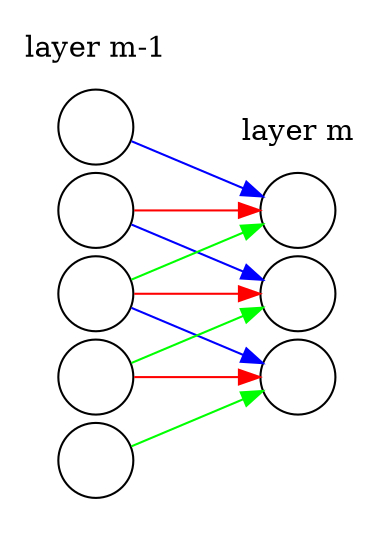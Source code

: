 digraph G {
	compound = true;
    rankdir=LR;
    splines=line;
    nodesep=.05;
    
    node [label=""];
    ordering=out;
 
	subgraph cluster_0 {
		rank=same;
		color=white;
                node [style=solid, shape=circle];
		x1 x2 x3 x4 x5;
		label = "layer m-1";
	}

	subgraph cluster_1 {
		rank=same;
		color=white;
                node [style=solid, shape=circle];
		y1 y2 y3;
		label = "layer m";
	}

	x1 -> y1 [color=blue];
	x2 -> y2 [color=blue];
	x3 -> y3 [color=blue];

	x2 -> y1 [color=red];
	x3 -> y2 [color=red];
	x4 -> y3 [color=red];

	x3 -> y1 [color=green];
	x4 -> y2 [color=green];
	x5 -> y3 [color=green];
}